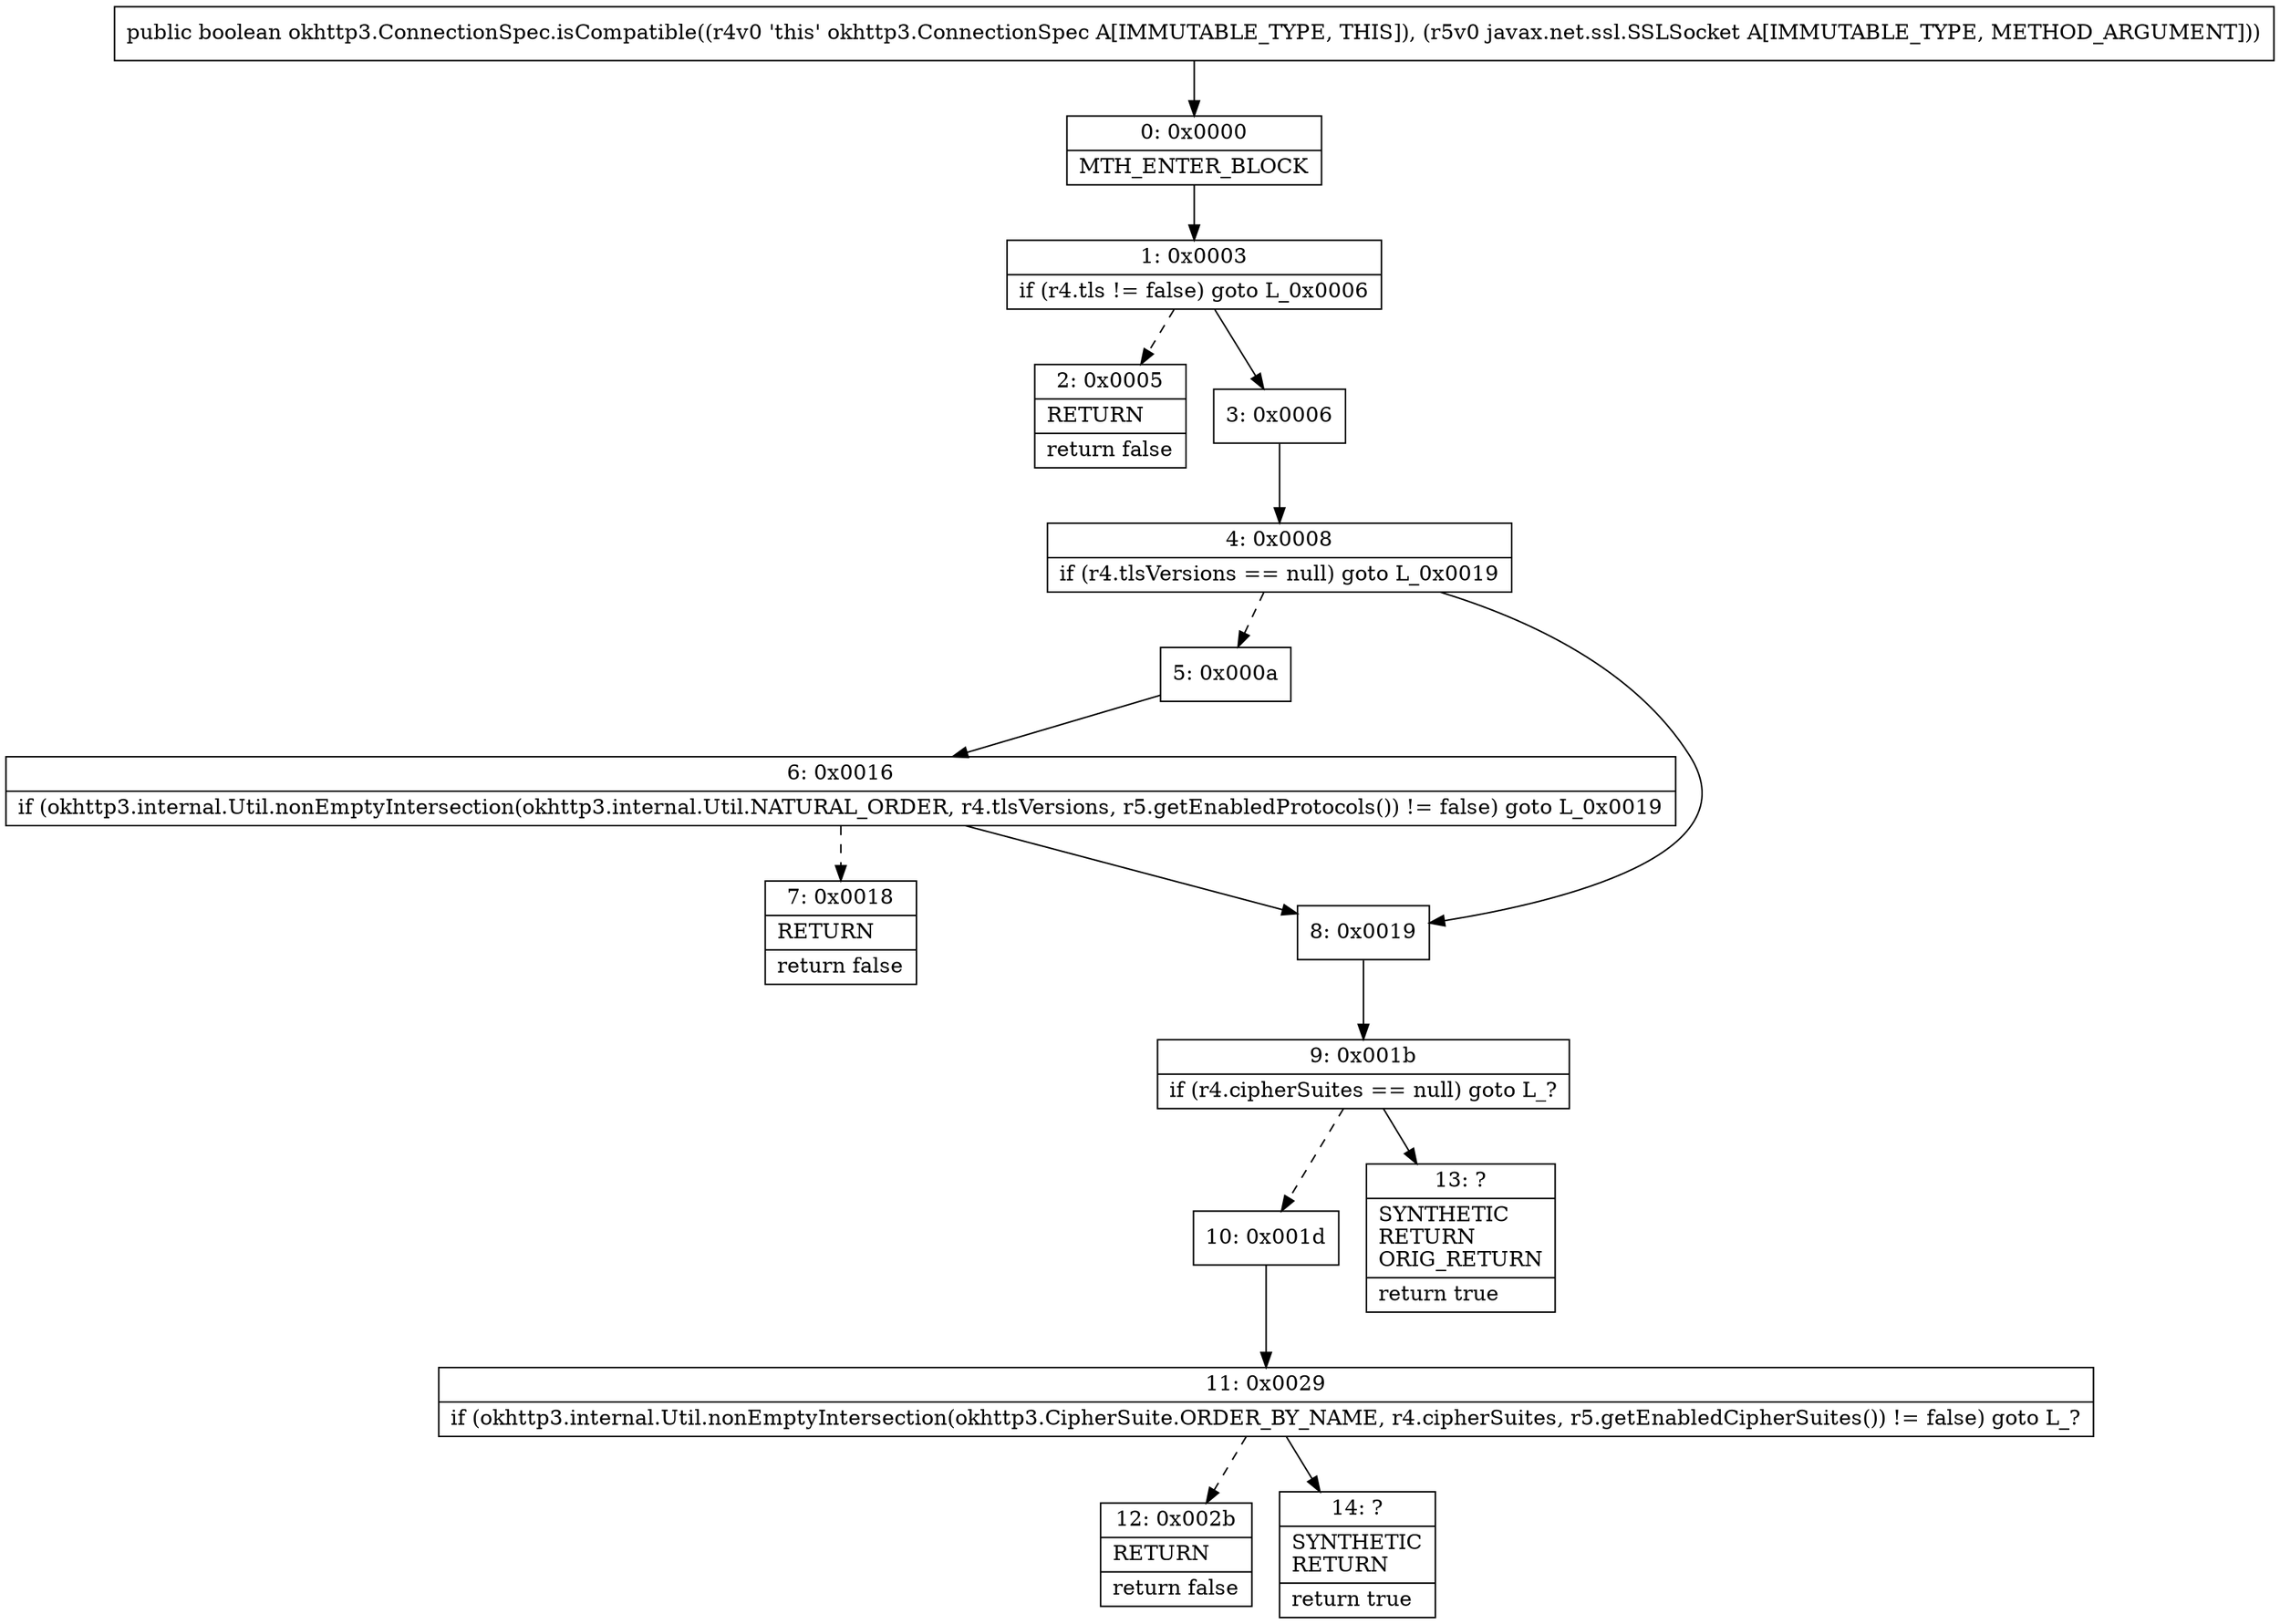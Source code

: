 digraph "CFG forokhttp3.ConnectionSpec.isCompatible(Ljavax\/net\/ssl\/SSLSocket;)Z" {
Node_0 [shape=record,label="{0\:\ 0x0000|MTH_ENTER_BLOCK\l}"];
Node_1 [shape=record,label="{1\:\ 0x0003|if (r4.tls != false) goto L_0x0006\l}"];
Node_2 [shape=record,label="{2\:\ 0x0005|RETURN\l|return false\l}"];
Node_3 [shape=record,label="{3\:\ 0x0006}"];
Node_4 [shape=record,label="{4\:\ 0x0008|if (r4.tlsVersions == null) goto L_0x0019\l}"];
Node_5 [shape=record,label="{5\:\ 0x000a}"];
Node_6 [shape=record,label="{6\:\ 0x0016|if (okhttp3.internal.Util.nonEmptyIntersection(okhttp3.internal.Util.NATURAL_ORDER, r4.tlsVersions, r5.getEnabledProtocols()) != false) goto L_0x0019\l}"];
Node_7 [shape=record,label="{7\:\ 0x0018|RETURN\l|return false\l}"];
Node_8 [shape=record,label="{8\:\ 0x0019}"];
Node_9 [shape=record,label="{9\:\ 0x001b|if (r4.cipherSuites == null) goto L_?\l}"];
Node_10 [shape=record,label="{10\:\ 0x001d}"];
Node_11 [shape=record,label="{11\:\ 0x0029|if (okhttp3.internal.Util.nonEmptyIntersection(okhttp3.CipherSuite.ORDER_BY_NAME, r4.cipherSuites, r5.getEnabledCipherSuites()) != false) goto L_?\l}"];
Node_12 [shape=record,label="{12\:\ 0x002b|RETURN\l|return false\l}"];
Node_13 [shape=record,label="{13\:\ ?|SYNTHETIC\lRETURN\lORIG_RETURN\l|return true\l}"];
Node_14 [shape=record,label="{14\:\ ?|SYNTHETIC\lRETURN\l|return true\l}"];
MethodNode[shape=record,label="{public boolean okhttp3.ConnectionSpec.isCompatible((r4v0 'this' okhttp3.ConnectionSpec A[IMMUTABLE_TYPE, THIS]), (r5v0 javax.net.ssl.SSLSocket A[IMMUTABLE_TYPE, METHOD_ARGUMENT])) }"];
MethodNode -> Node_0;
Node_0 -> Node_1;
Node_1 -> Node_2[style=dashed];
Node_1 -> Node_3;
Node_3 -> Node_4;
Node_4 -> Node_5[style=dashed];
Node_4 -> Node_8;
Node_5 -> Node_6;
Node_6 -> Node_7[style=dashed];
Node_6 -> Node_8;
Node_8 -> Node_9;
Node_9 -> Node_10[style=dashed];
Node_9 -> Node_13;
Node_10 -> Node_11;
Node_11 -> Node_12[style=dashed];
Node_11 -> Node_14;
}

